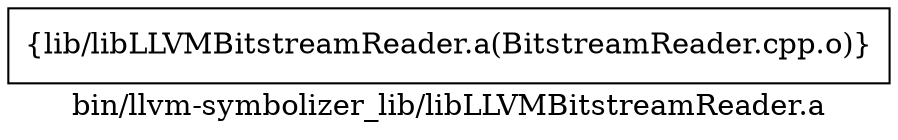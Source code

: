 digraph "bin/llvm-symbolizer_lib/libLLVMBitstreamReader.a" {
	label="bin/llvm-symbolizer_lib/libLLVMBitstreamReader.a";
	rankdir=LR;

	Node0x55f808f92a58 [shape=record,shape=box,group=0,label="{lib/libLLVMBitstreamReader.a(BitstreamReader.cpp.o)}"];
}
